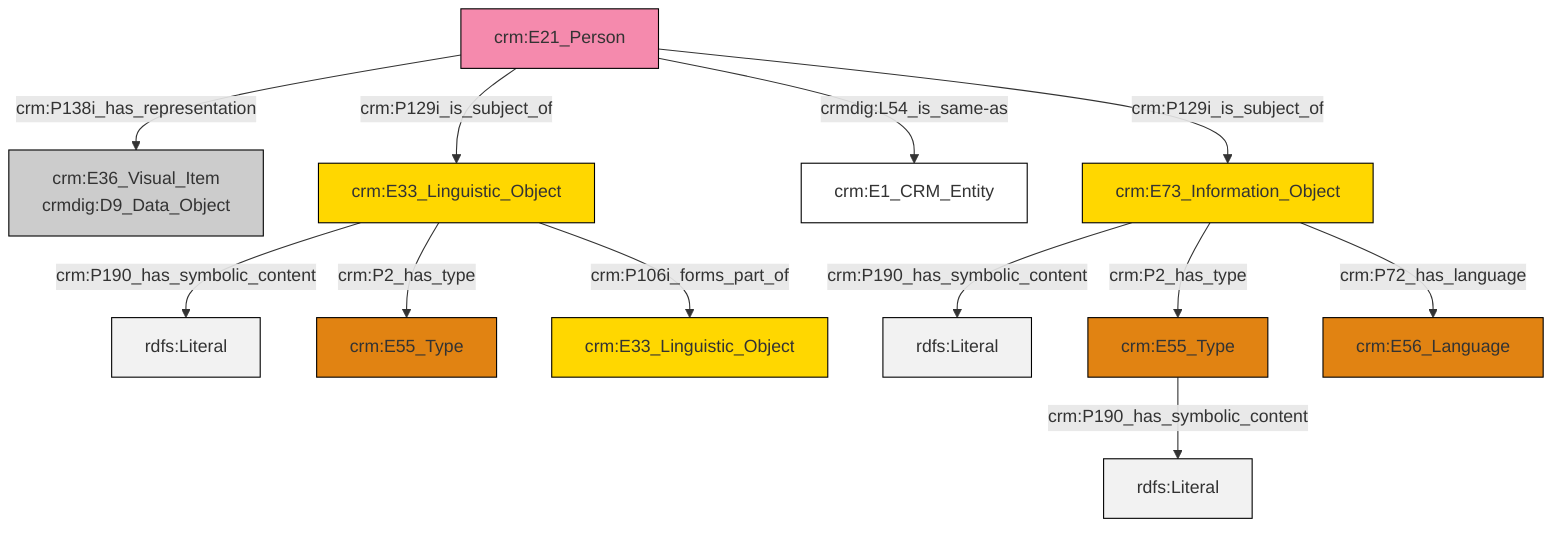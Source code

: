 graph TD
classDef Literal fill:#f2f2f2,stroke:#000000;
classDef CRM_Entity fill:#FFFFFF,stroke:#000000;
classDef Temporal_Entity fill:#00C9E6, stroke:#000000;
classDef Type fill:#E18312, stroke:#000000;
classDef Time-Span fill:#2C9C91, stroke:#000000;
classDef Appellation fill:#FFEB7F, stroke:#000000;
classDef Place fill:#008836, stroke:#000000;
classDef Persistent_Item fill:#B266B2, stroke:#000000;
classDef Conceptual_Object fill:#FFD700, stroke:#000000;
classDef Physical_Thing fill:#D2B48C, stroke:#000000;
classDef Actor fill:#f58aad, stroke:#000000;
classDef PC_Classes fill:#4ce600, stroke:#000000;
classDef Multi fill:#cccccc,stroke:#000000;

0["crm:E55_Type"]:::Type -->|crm:P190_has_symbolic_content| 1[rdfs:Literal]:::Literal
5["crm:E33_Linguistic_Object"]:::Conceptual_Object -->|crm:P190_has_symbolic_content| 13[rdfs:Literal]:::Literal
14["crm:E73_Information_Object"]:::Conceptual_Object -->|crm:P190_has_symbolic_content| 15[rdfs:Literal]:::Literal
5["crm:E33_Linguistic_Object"]:::Conceptual_Object -->|crm:P2_has_type| 2["crm:E55_Type"]:::Type
14["crm:E73_Information_Object"]:::Conceptual_Object -->|crm:P2_has_type| 0["crm:E55_Type"]:::Type
14["crm:E73_Information_Object"]:::Conceptual_Object -->|crm:P72_has_language| 11["crm:E56_Language"]:::Type
7["crm:E21_Person"]:::Actor -->|crm:P138i_has_representation| 9["crm:E36_Visual_Item<br>crmdig:D9_Data_Object"]:::Multi
7["crm:E21_Person"]:::Actor -->|crm:P129i_is_subject_of| 5["crm:E33_Linguistic_Object"]:::Conceptual_Object
7["crm:E21_Person"]:::Actor -->|crmdig:L54_is_same-as| 17["crm:E1_CRM_Entity"]:::CRM_Entity
7["crm:E21_Person"]:::Actor -->|crm:P129i_is_subject_of| 14["crm:E73_Information_Object"]:::Conceptual_Object
5["crm:E33_Linguistic_Object"]:::Conceptual_Object -->|crm:P106i_forms_part_of| 19["crm:E33_Linguistic_Object"]:::Conceptual_Object